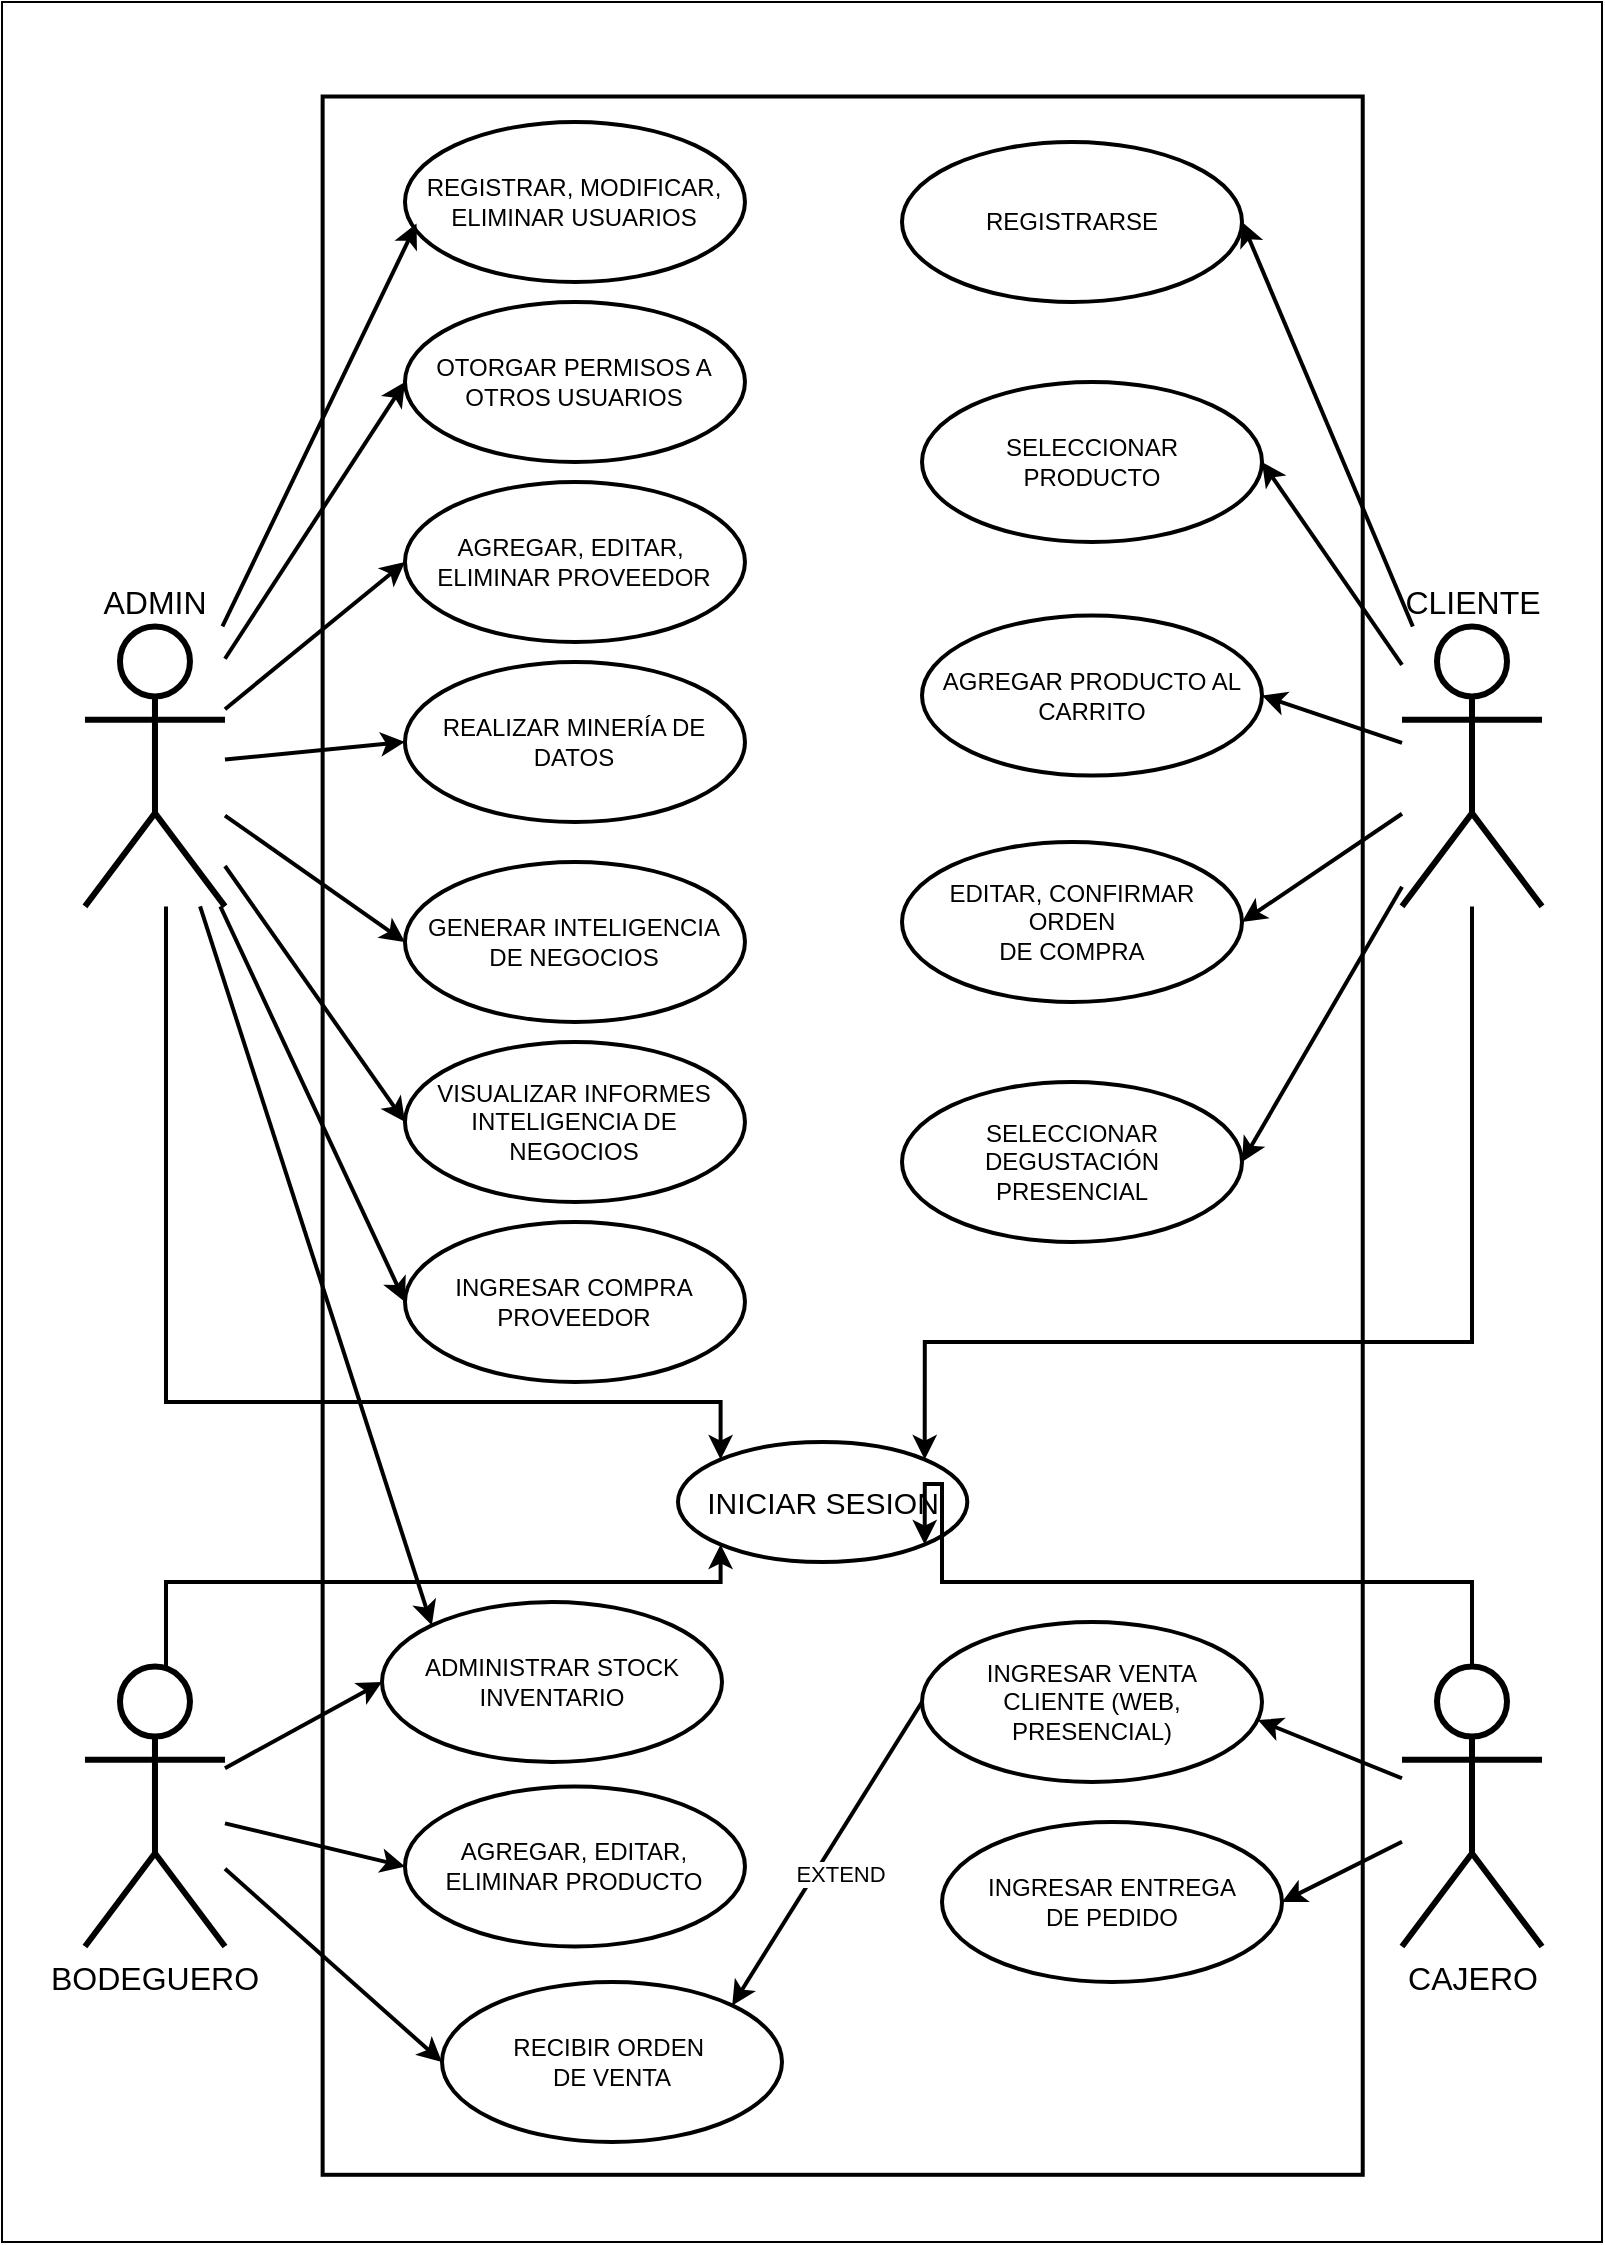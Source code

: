 <mxfile version="24.7.10">
  <diagram name="Página-1" id="XsGrN0wXZ6q8e6cAYOW2">
    <mxGraphModel grid="1" page="1" gridSize="10" guides="1" tooltips="1" connect="1" arrows="1" fold="1" pageScale="1" pageWidth="900" pageHeight="1600" math="0" shadow="0">
      <root>
        <mxCell id="0" />
        <mxCell id="1" parent="0" />
        <mxCell id="0rLFhUsnOiA10Syz2Fss-54" value="" style="whiteSpace=wrap;html=1;" vertex="1" parent="1">
          <mxGeometry x="40" y="-1480" width="800" height="1120" as="geometry" />
        </mxCell>
        <mxCell id="xpsCJIyF4lrjVD0eYZhk-1" value="" style="rounded=0;whiteSpace=wrap;html=1;rotation=-90;strokeWidth=2;" vertex="1" parent="1">
          <mxGeometry x="-59.23" y="-1173.2" width="1039.14" height="520.05" as="geometry" />
        </mxCell>
        <mxCell id="xpsCJIyF4lrjVD0eYZhk-2" value="ADMIN" style="shape=umlActor;verticalLabelPosition=top;verticalAlign=bottom;html=1;outlineConnect=0;aspect=fixed;strokeWidth=3;labelPosition=center;align=center;fontSize=16;" vertex="1" parent="1">
          <mxGeometry x="81.49" y="-1167.79" width="70" height="140" as="geometry" />
        </mxCell>
        <mxCell id="xpsCJIyF4lrjVD0eYZhk-3" value="&lt;div style=&quot;font-size: 13px;&quot;&gt;&lt;font style=&quot;font-size: 16px;&quot;&gt;CLIENTE&lt;/font&gt;&lt;/div&gt;" style="shape=umlActor;verticalLabelPosition=top;verticalAlign=bottom;html=1;outlineConnect=0;aspect=fixed;strokeWidth=3;labelPosition=center;align=center;" vertex="1" parent="1">
          <mxGeometry x="740" y="-1167.79" width="70" height="140" as="geometry" />
        </mxCell>
        <mxCell id="xpsCJIyF4lrjVD0eYZhk-4" value="BODEGUERO" style="shape=umlActor;verticalLabelPosition=bottom;verticalAlign=top;html=1;outlineConnect=0;aspect=fixed;strokeWidth=3;fontSize=16;" vertex="1" parent="1">
          <mxGeometry x="81.49" y="-647.74" width="70" height="140" as="geometry" />
        </mxCell>
        <mxCell id="xpsCJIyF4lrjVD0eYZhk-5" value="&lt;font style=&quot;font-size: 16px;&quot;&gt;CAJERO&lt;/font&gt;" style="shape=umlActor;verticalLabelPosition=bottom;verticalAlign=top;html=1;outlineConnect=0;aspect=fixed;strokeWidth=3;" vertex="1" parent="1">
          <mxGeometry x="740" y="-647.74" width="70" height="140" as="geometry" />
        </mxCell>
        <mxCell id="xpsCJIyF4lrjVD0eYZhk-6" value="REGISTRAR, MODIFICAR, ELIMINAR USUARIOS" style="ellipse;whiteSpace=wrap;html=1;strokeWidth=2;" vertex="1" parent="1">
          <mxGeometry x="241.49" y="-1420" width="170" height="80" as="geometry" />
        </mxCell>
        <mxCell id="xpsCJIyF4lrjVD0eYZhk-7" value="" style="endArrow=classic;html=1;rounded=0;entryX=0.034;entryY=0.635;entryDx=0;entryDy=0;entryPerimeter=0;strokeWidth=2;" edge="1" parent="1" source="xpsCJIyF4lrjVD0eYZhk-2" target="xpsCJIyF4lrjVD0eYZhk-6">
          <mxGeometry width="50" height="50" relative="1" as="geometry">
            <mxPoint x="191.49" y="-1087" as="sourcePoint" />
            <mxPoint x="241.49" y="-1137" as="targetPoint" />
          </mxGeometry>
        </mxCell>
        <mxCell id="xpsCJIyF4lrjVD0eYZhk-9" value="INICIAR SESION" style="ellipse;whiteSpace=wrap;html=1;fontSize=15;strokeWidth=2;" vertex="1" parent="1">
          <mxGeometry x="378" y="-760" width="144.65" height="60" as="geometry" />
        </mxCell>
        <mxCell id="0rLFhUsnOiA10Syz2Fss-2" value="&lt;div&gt;RECIBIR ORDEN&amp;nbsp;&lt;/div&gt;&lt;div&gt;DE VENTA&lt;/div&gt;" style="ellipse;whiteSpace=wrap;html=1;strokeWidth=2;" vertex="1" parent="1">
          <mxGeometry x="260" y="-490" width="170" height="80" as="geometry" />
        </mxCell>
        <mxCell id="0rLFhUsnOiA10Syz2Fss-3" value="ADMINISTRAR STOCK INVENTARIO" style="ellipse;whiteSpace=wrap;html=1;strokeWidth=2;" vertex="1" parent="1">
          <mxGeometry x="230" y="-680" width="170" height="80" as="geometry" />
        </mxCell>
        <mxCell id="0rLFhUsnOiA10Syz2Fss-6" value="&lt;div&gt;AGREGAR, EDITAR,&lt;/div&gt;&lt;div&gt;ELIMINAR PRODUCTO&lt;/div&gt;" style="ellipse;whiteSpace=wrap;html=1;strokeWidth=2;" vertex="1" parent="1">
          <mxGeometry x="241.49" y="-587.74" width="170" height="80" as="geometry" />
        </mxCell>
        <mxCell id="0rLFhUsnOiA10Syz2Fss-7" value="&lt;div&gt;OTORGAR PERMISOS A OTROS USUARIOS&lt;/div&gt;" style="ellipse;whiteSpace=wrap;html=1;strokeWidth=2;" vertex="1" parent="1">
          <mxGeometry x="241.49" y="-1330" width="170" height="80" as="geometry" />
        </mxCell>
        <mxCell id="0rLFhUsnOiA10Syz2Fss-12" value="" style="endArrow=classic;html=1;rounded=0;entryX=0;entryY=0.5;entryDx=0;entryDy=0;strokeWidth=2;" edge="1" parent="1" source="xpsCJIyF4lrjVD0eYZhk-2" target="0rLFhUsnOiA10Syz2Fss-7">
          <mxGeometry width="50" height="50" relative="1" as="geometry">
            <mxPoint x="131.49" y="-857" as="sourcePoint" />
            <mxPoint x="181.49" y="-907" as="targetPoint" />
          </mxGeometry>
        </mxCell>
        <mxCell id="0rLFhUsnOiA10Syz2Fss-13" value="" style="endArrow=classic;html=1;rounded=0;entryX=0;entryY=0;entryDx=0;entryDy=0;strokeWidth=2;jumpStyle=none;edgeStyle=orthogonalEdgeStyle;" edge="1" parent="1" source="xpsCJIyF4lrjVD0eYZhk-2" target="xpsCJIyF4lrjVD0eYZhk-9">
          <mxGeometry width="50" height="50" relative="1" as="geometry">
            <mxPoint x="141.49" y="-787" as="sourcePoint" />
            <mxPoint x="191.49" y="-837" as="targetPoint" />
            <Array as="points">
              <mxPoint x="122" y="-780" />
              <mxPoint x="399" y="-780" />
            </Array>
          </mxGeometry>
        </mxCell>
        <mxCell id="0rLFhUsnOiA10Syz2Fss-14" value="" style="endArrow=classic;html=1;rounded=0;entryX=0;entryY=1;entryDx=0;entryDy=0;strokeWidth=2;edgeStyle=orthogonalEdgeStyle;" edge="1" parent="1" source="xpsCJIyF4lrjVD0eYZhk-4" target="xpsCJIyF4lrjVD0eYZhk-9">
          <mxGeometry width="50" height="50" relative="1" as="geometry">
            <mxPoint x="181.49" y="-667" as="sourcePoint" />
            <mxPoint x="231.49" y="-717" as="targetPoint" />
            <Array as="points">
              <mxPoint x="122" y="-690" />
              <mxPoint x="399" y="-690" />
            </Array>
          </mxGeometry>
        </mxCell>
        <mxCell id="0rLFhUsnOiA10Syz2Fss-15" value="" style="endArrow=classic;html=1;rounded=0;entryX=1;entryY=1;entryDx=0;entryDy=0;strokeWidth=2;edgeStyle=orthogonalEdgeStyle;exitX=0.5;exitY=0;exitDx=0;exitDy=0;exitPerimeter=0;" edge="1" parent="1" source="xpsCJIyF4lrjVD0eYZhk-5" target="xpsCJIyF4lrjVD0eYZhk-9">
          <mxGeometry width="50" height="50" relative="1" as="geometry">
            <mxPoint x="791.49" y="-727" as="sourcePoint" />
            <mxPoint x="841.49" y="-777" as="targetPoint" />
            <Array as="points">
              <mxPoint x="775" y="-690" />
              <mxPoint x="510" y="-690" />
              <mxPoint x="510" y="-739" />
            </Array>
          </mxGeometry>
        </mxCell>
        <mxCell id="0rLFhUsnOiA10Syz2Fss-16" value="" style="endArrow=classic;html=1;rounded=0;entryX=1;entryY=0;entryDx=0;entryDy=0;strokeWidth=2;edgeStyle=orthogonalEdgeStyle;" edge="1" parent="1" source="xpsCJIyF4lrjVD0eYZhk-3" target="xpsCJIyF4lrjVD0eYZhk-9">
          <mxGeometry width="50" height="50" relative="1" as="geometry">
            <mxPoint x="761.49" y="-867" as="sourcePoint" />
            <mxPoint x="811.49" y="-917" as="targetPoint" />
            <Array as="points">
              <mxPoint x="775" y="-810" />
              <mxPoint x="501" y="-810" />
            </Array>
          </mxGeometry>
        </mxCell>
        <mxCell id="0rLFhUsnOiA10Syz2Fss-17" value="" style="endArrow=classic;html=1;rounded=0;entryX=0;entryY=0.5;entryDx=0;entryDy=0;strokeWidth=2;" edge="1" parent="1" source="xpsCJIyF4lrjVD0eYZhk-4" target="0rLFhUsnOiA10Syz2Fss-6">
          <mxGeometry width="50" height="50" relative="1" as="geometry">
            <mxPoint x="121.49" y="-387" as="sourcePoint" />
            <mxPoint x="171.49" y="-437" as="targetPoint" />
          </mxGeometry>
        </mxCell>
        <mxCell id="0rLFhUsnOiA10Syz2Fss-20" value="" style="endArrow=classic;html=1;rounded=0;strokeWidth=2;entryX=0;entryY=0.5;entryDx=0;entryDy=0;" edge="1" parent="1" source="xpsCJIyF4lrjVD0eYZhk-4" target="0rLFhUsnOiA10Syz2Fss-3">
          <mxGeometry width="50" height="50" relative="1" as="geometry">
            <mxPoint x="71.49" y="-377" as="sourcePoint" />
            <mxPoint x="121.49" y="-427" as="targetPoint" />
          </mxGeometry>
        </mxCell>
        <mxCell id="0rLFhUsnOiA10Syz2Fss-21" value="" style="endArrow=classic;html=1;rounded=0;entryX=0;entryY=0.5;entryDx=0;entryDy=0;strokeWidth=2;" edge="1" parent="1" source="xpsCJIyF4lrjVD0eYZhk-4" target="0rLFhUsnOiA10Syz2Fss-2">
          <mxGeometry width="50" height="50" relative="1" as="geometry">
            <mxPoint x="121.49" y="-307" as="sourcePoint" />
            <mxPoint x="171.49" y="-357" as="targetPoint" />
          </mxGeometry>
        </mxCell>
        <mxCell id="0rLFhUsnOiA10Syz2Fss-23" value="&lt;div&gt;INGRESAR VENTA&lt;/div&gt;&lt;div&gt;CLIENTE (WEB, PRESENCIAL)&lt;br&gt;&lt;/div&gt;" style="ellipse;whiteSpace=wrap;html=1;strokeWidth=2;" vertex="1" parent="1">
          <mxGeometry x="500" y="-670" width="170" height="80" as="geometry" />
        </mxCell>
        <mxCell id="0rLFhUsnOiA10Syz2Fss-24" value="INGRESAR COMPRA PROVEEDOR" style="ellipse;whiteSpace=wrap;html=1;strokeWidth=2;" vertex="1" parent="1">
          <mxGeometry x="241.49" y="-870" width="170" height="80" as="geometry" />
        </mxCell>
        <mxCell id="0rLFhUsnOiA10Syz2Fss-27" value="&lt;div&gt;AGREGAR, EDITAR,&amp;nbsp;&lt;/div&gt;&lt;div&gt;ELIMINAR PROVEEDOR&lt;/div&gt;" style="ellipse;whiteSpace=wrap;html=1;strokeWidth=2;" vertex="1" parent="1">
          <mxGeometry x="241.49" y="-1240" width="170" height="80" as="geometry" />
        </mxCell>
        <mxCell id="0rLFhUsnOiA10Syz2Fss-29" value="&lt;div&gt;EDITAR, CONFIRMAR&lt;/div&gt;&lt;div&gt;ORDEN&lt;/div&gt;&lt;div&gt;DE COMPRA&lt;/div&gt;" style="ellipse;whiteSpace=wrap;html=1;strokeWidth=2;" vertex="1" parent="1">
          <mxGeometry x="490" y="-1060" width="170" height="80" as="geometry" />
        </mxCell>
        <mxCell id="0rLFhUsnOiA10Syz2Fss-30" value="AGREGAR PRODUCTO AL CARRITO" style="ellipse;whiteSpace=wrap;html=1;strokeWidth=2;" vertex="1" parent="1">
          <mxGeometry x="500" y="-1173.2" width="170" height="80" as="geometry" />
        </mxCell>
        <mxCell id="0rLFhUsnOiA10Syz2Fss-31" value="&lt;div&gt;SELECCIONAR&lt;/div&gt;&lt;div&gt;PRODUCTO&lt;/div&gt;" style="ellipse;whiteSpace=wrap;html=1;strokeWidth=2;" vertex="1" parent="1">
          <mxGeometry x="500" y="-1290" width="170" height="80" as="geometry" />
        </mxCell>
        <mxCell id="0rLFhUsnOiA10Syz2Fss-32" value="&lt;div&gt;REGISTRARSE&lt;/div&gt;" style="ellipse;whiteSpace=wrap;html=1;strokeWidth=2;" vertex="1" parent="1">
          <mxGeometry x="490" y="-1410" width="170" height="80" as="geometry" />
        </mxCell>
        <mxCell id="0rLFhUsnOiA10Syz2Fss-33" value="" style="endArrow=classic;html=1;rounded=0;strokeWidth=2;entryX=1;entryY=0.5;entryDx=0;entryDy=0;" edge="1" parent="1" source="xpsCJIyF4lrjVD0eYZhk-3" target="0rLFhUsnOiA10Syz2Fss-32">
          <mxGeometry width="50" height="50" relative="1" as="geometry">
            <mxPoint x="871.49" y="-1117.79" as="sourcePoint" />
            <mxPoint x="921.49" y="-1167.79" as="targetPoint" />
          </mxGeometry>
        </mxCell>
        <mxCell id="0rLFhUsnOiA10Syz2Fss-34" value="" style="endArrow=classic;html=1;rounded=0;strokeWidth=2;entryX=1;entryY=0.5;entryDx=0;entryDy=0;" edge="1" parent="1" source="xpsCJIyF4lrjVD0eYZhk-3" target="0rLFhUsnOiA10Syz2Fss-31">
          <mxGeometry width="50" height="50" relative="1" as="geometry">
            <mxPoint x="911.49" y="-1062.79" as="sourcePoint" />
            <mxPoint x="961.49" y="-1112.79" as="targetPoint" />
          </mxGeometry>
        </mxCell>
        <mxCell id="0rLFhUsnOiA10Syz2Fss-35" value="" style="endArrow=classic;html=1;rounded=0;strokeWidth=2;entryX=1;entryY=0.5;entryDx=0;entryDy=0;" edge="1" parent="1" source="xpsCJIyF4lrjVD0eYZhk-3" target="0rLFhUsnOiA10Syz2Fss-30">
          <mxGeometry width="50" height="50" relative="1" as="geometry">
            <mxPoint x="801.49" y="-927.79" as="sourcePoint" />
            <mxPoint x="851.49" y="-977.79" as="targetPoint" />
          </mxGeometry>
        </mxCell>
        <mxCell id="0rLFhUsnOiA10Syz2Fss-36" value="" style="endArrow=classic;html=1;rounded=0;strokeWidth=2;entryX=1;entryY=0.5;entryDx=0;entryDy=0;" edge="1" parent="1" source="xpsCJIyF4lrjVD0eYZhk-3" target="0rLFhUsnOiA10Syz2Fss-29">
          <mxGeometry width="50" height="50" relative="1" as="geometry">
            <mxPoint x="841.49" y="-927" as="sourcePoint" />
            <mxPoint x="891.49" y="-977" as="targetPoint" />
          </mxGeometry>
        </mxCell>
        <mxCell id="0rLFhUsnOiA10Syz2Fss-38" value="" style="endArrow=classic;html=1;rounded=0;strokeWidth=2;entryX=0;entryY=0.5;entryDx=0;entryDy=0;" edge="1" parent="1" source="xpsCJIyF4lrjVD0eYZhk-2" target="0rLFhUsnOiA10Syz2Fss-27">
          <mxGeometry width="50" height="50" relative="1" as="geometry">
            <mxPoint x="141.49" y="-947.79" as="sourcePoint" />
            <mxPoint x="191.49" y="-997.79" as="targetPoint" />
          </mxGeometry>
        </mxCell>
        <mxCell id="0rLFhUsnOiA10Syz2Fss-42" value="" style="endArrow=classic;html=1;rounded=0;strokeWidth=2;entryX=0.988;entryY=0.613;entryDx=0;entryDy=0;entryPerimeter=0;" edge="1" parent="1" source="xpsCJIyF4lrjVD0eYZhk-5" target="0rLFhUsnOiA10Syz2Fss-23">
          <mxGeometry width="50" height="50" relative="1" as="geometry">
            <mxPoint x="831.49" y="-367" as="sourcePoint" />
            <mxPoint x="881.49" y="-417" as="targetPoint" />
          </mxGeometry>
        </mxCell>
        <mxCell id="0rLFhUsnOiA10Syz2Fss-55" value="&lt;div&gt;SELECCIONAR DEGUSTACIÓN&lt;/div&gt;&lt;div&gt;PRESENCIAL&lt;/div&gt;" style="ellipse;whiteSpace=wrap;html=1;strokeWidth=2;" vertex="1" parent="1">
          <mxGeometry x="490" y="-940" width="170" height="80" as="geometry" />
        </mxCell>
        <mxCell id="0rLFhUsnOiA10Syz2Fss-56" value="" style="endArrow=classic;html=1;rounded=0;strokeWidth=2;entryX=1;entryY=0.5;entryDx=0;entryDy=0;" edge="1" parent="1" source="xpsCJIyF4lrjVD0eYZhk-3" target="0rLFhUsnOiA10Syz2Fss-55">
          <mxGeometry width="50" height="50" relative="1" as="geometry">
            <mxPoint x="781" y="-1000" as="sourcePoint" />
            <mxPoint x="680" y="-927" as="targetPoint" />
          </mxGeometry>
        </mxCell>
        <mxCell id="Ko4Ym2639Jlbs7K9KbIQ-1" value="" style="endArrow=classic;html=1;rounded=0;entryX=0;entryY=0.5;entryDx=0;entryDy=0;strokeWidth=2;" edge="1" parent="1" source="xpsCJIyF4lrjVD0eYZhk-2" target="0rLFhUsnOiA10Syz2Fss-24">
          <mxGeometry width="50" height="50" relative="1" as="geometry">
            <mxPoint x="-90" y="-870" as="sourcePoint" />
            <mxPoint x="-40" y="-920" as="targetPoint" />
          </mxGeometry>
        </mxCell>
        <mxCell id="Ko4Ym2639Jlbs7K9KbIQ-2" value="" style="endArrow=classic;html=1;rounded=0;entryX=0;entryY=0;entryDx=0;entryDy=0;strokeWidth=2;" edge="1" parent="1" source="xpsCJIyF4lrjVD0eYZhk-2" target="0rLFhUsnOiA10Syz2Fss-3">
          <mxGeometry width="50" height="50" relative="1" as="geometry">
            <mxPoint x="180" y="-890" as="sourcePoint" />
            <mxPoint x="270" y="-762" as="targetPoint" />
          </mxGeometry>
        </mxCell>
        <mxCell id="Ko4Ym2639Jlbs7K9KbIQ-3" value="&lt;div&gt;INGRESAR ENTREGA&lt;/div&gt;&lt;div&gt;DE PEDIDO&lt;br&gt;&lt;/div&gt;" style="ellipse;whiteSpace=wrap;html=1;strokeWidth=2;" vertex="1" parent="1">
          <mxGeometry x="510" y="-570" width="170" height="80" as="geometry" />
        </mxCell>
        <mxCell id="Ko4Ym2639Jlbs7K9KbIQ-4" value="" style="endArrow=classic;html=1;rounded=0;strokeWidth=2;entryX=1;entryY=0.5;entryDx=0;entryDy=0;" edge="1" parent="1" source="xpsCJIyF4lrjVD0eYZhk-5" target="Ko4Ym2639Jlbs7K9KbIQ-3">
          <mxGeometry width="50" height="50" relative="1" as="geometry">
            <mxPoint x="750" y="-582" as="sourcePoint" />
            <mxPoint x="678" y="-611" as="targetPoint" />
          </mxGeometry>
        </mxCell>
        <mxCell id="Ko4Ym2639Jlbs7K9KbIQ-8" value="" style="endArrow=classic;html=1;rounded=0;exitX=0;exitY=0.5;exitDx=0;exitDy=0;entryX=1;entryY=0;entryDx=0;entryDy=0;strokeWidth=2;" edge="1" parent="1" source="0rLFhUsnOiA10Syz2Fss-23" target="0rLFhUsnOiA10Syz2Fss-2">
          <mxGeometry width="50" height="50" relative="1" as="geometry">
            <mxPoint x="520" y="-440" as="sourcePoint" />
            <mxPoint x="500" y="-500" as="targetPoint" />
          </mxGeometry>
        </mxCell>
        <mxCell id="Ko4Ym2639Jlbs7K9KbIQ-9" value="EXTEND" style="edgeLabel;html=1;align=center;verticalAlign=middle;resizable=0;points=[];" connectable="0" vertex="1" parent="Ko4Ym2639Jlbs7K9KbIQ-8">
          <mxGeometry x="0.199" y="2" relative="1" as="geometry">
            <mxPoint x="14" y="-6" as="offset" />
          </mxGeometry>
        </mxCell>
        <mxCell id="Ko4Ym2639Jlbs7K9KbIQ-12" value="&lt;div&gt;GENERAR INTELIGENCIA&lt;/div&gt;&lt;div&gt;DE NEGOCIOS&lt;br&gt;&lt;/div&gt;" style="ellipse;whiteSpace=wrap;html=1;strokeWidth=2;" vertex="1" parent="1">
          <mxGeometry x="241.49" y="-1050" width="170" height="80" as="geometry" />
        </mxCell>
        <mxCell id="Ko4Ym2639Jlbs7K9KbIQ-13" value="&lt;div&gt;VISUALIZAR INFORMES&lt;/div&gt;&lt;div&gt;INTELIGENCIA DE NEGOCIOS&lt;br&gt;&lt;/div&gt;" style="ellipse;whiteSpace=wrap;html=1;strokeWidth=2;" vertex="1" parent="1">
          <mxGeometry x="241.49" y="-960" width="170" height="80" as="geometry" />
        </mxCell>
        <mxCell id="fVG3QX-Rw_zGWBBI-nGA-1" value="" style="endArrow=classic;html=1;rounded=0;strokeWidth=2;entryX=0;entryY=0.5;entryDx=0;entryDy=0;" edge="1" parent="1" source="xpsCJIyF4lrjVD0eYZhk-2" target="Ko4Ym2639Jlbs7K9KbIQ-12">
          <mxGeometry width="50" height="50" relative="1" as="geometry">
            <mxPoint x="140" y="-1075.29" as="sourcePoint" />
            <mxPoint x="230" y="-1120.29" as="targetPoint" />
          </mxGeometry>
        </mxCell>
        <mxCell id="fVG3QX-Rw_zGWBBI-nGA-2" value="" style="endArrow=classic;html=1;rounded=0;strokeWidth=2;entryX=0;entryY=0.5;entryDx=0;entryDy=0;" edge="1" parent="1" source="xpsCJIyF4lrjVD0eYZhk-2" target="Ko4Ym2639Jlbs7K9KbIQ-13">
          <mxGeometry width="50" height="50" relative="1" as="geometry">
            <mxPoint x="170" y="-1010" as="sourcePoint" />
            <mxPoint x="260" y="-1055" as="targetPoint" />
          </mxGeometry>
        </mxCell>
        <mxCell id="fVG3QX-Rw_zGWBBI-nGA-3" value="REALIZAR MINERÍA DE DATOS" style="ellipse;whiteSpace=wrap;html=1;strokeWidth=2;" vertex="1" parent="1">
          <mxGeometry x="241.49" y="-1150" width="170" height="80" as="geometry" />
        </mxCell>
        <mxCell id="fVG3QX-Rw_zGWBBI-nGA-4" value="" style="endArrow=classic;html=1;rounded=0;strokeWidth=2;entryX=0;entryY=0.5;entryDx=0;entryDy=0;" edge="1" parent="1" source="xpsCJIyF4lrjVD0eYZhk-2" target="fVG3QX-Rw_zGWBBI-nGA-3">
          <mxGeometry width="50" height="50" relative="1" as="geometry">
            <mxPoint x="170" y="-1099.2" as="sourcePoint" />
            <mxPoint x="260" y="-1173.2" as="targetPoint" />
          </mxGeometry>
        </mxCell>
      </root>
    </mxGraphModel>
  </diagram>
</mxfile>
